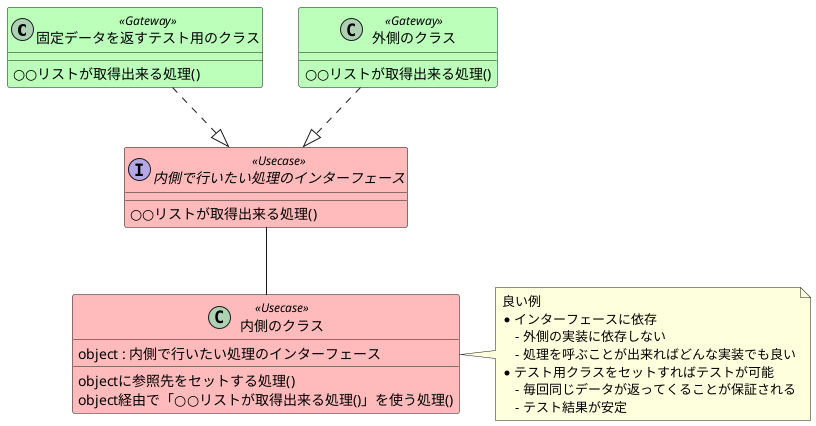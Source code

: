 @startuml

skinparam class {
  BackgroundColor<<External>> #bbddff
  BackgroundColor<<Gateway>> #bbffbb
  BackgroundColor<<Usecase>> #ffbbbb
  BackgroundColor<<Entity>> #ffffbb
}

class 固定データを返すテスト用のクラス <<Gateway>> {
  ○○リストが取得出来る処理()
}

class 外側のクラス <<Gateway>> {
  ○○リストが取得出来る処理()
}

interface 内側で行いたい処理のインターフェース <<Usecase>>{
  ○○リストが取得出来る処理()
}

class 内側のクラス <<Usecase>> {
  object : 内側で行いたい処理のインターフェース
  objectに参照先をセットする処理()
  object経由で「○○リストが取得出来る処理()」を使う処理()
}
note right : 良い例\n* インターフェースに依存\n    - 外側の実装に依存しない\n    - 処理を呼ぶことが出来ればどんな実装でも良い\n* テスト用クラスをセットすればテストが可能\n    - 毎回同じデータが返ってくることが保証される\n    - テスト結果が安定


固定データを返すテスト用のクラス .down.|> 内側で行いたい処理のインターフェース
外側のクラス .down.|> 内側で行いたい処理のインターフェース
内側で行いたい処理のインターフェース -down- 内側のクラス

@enduml
